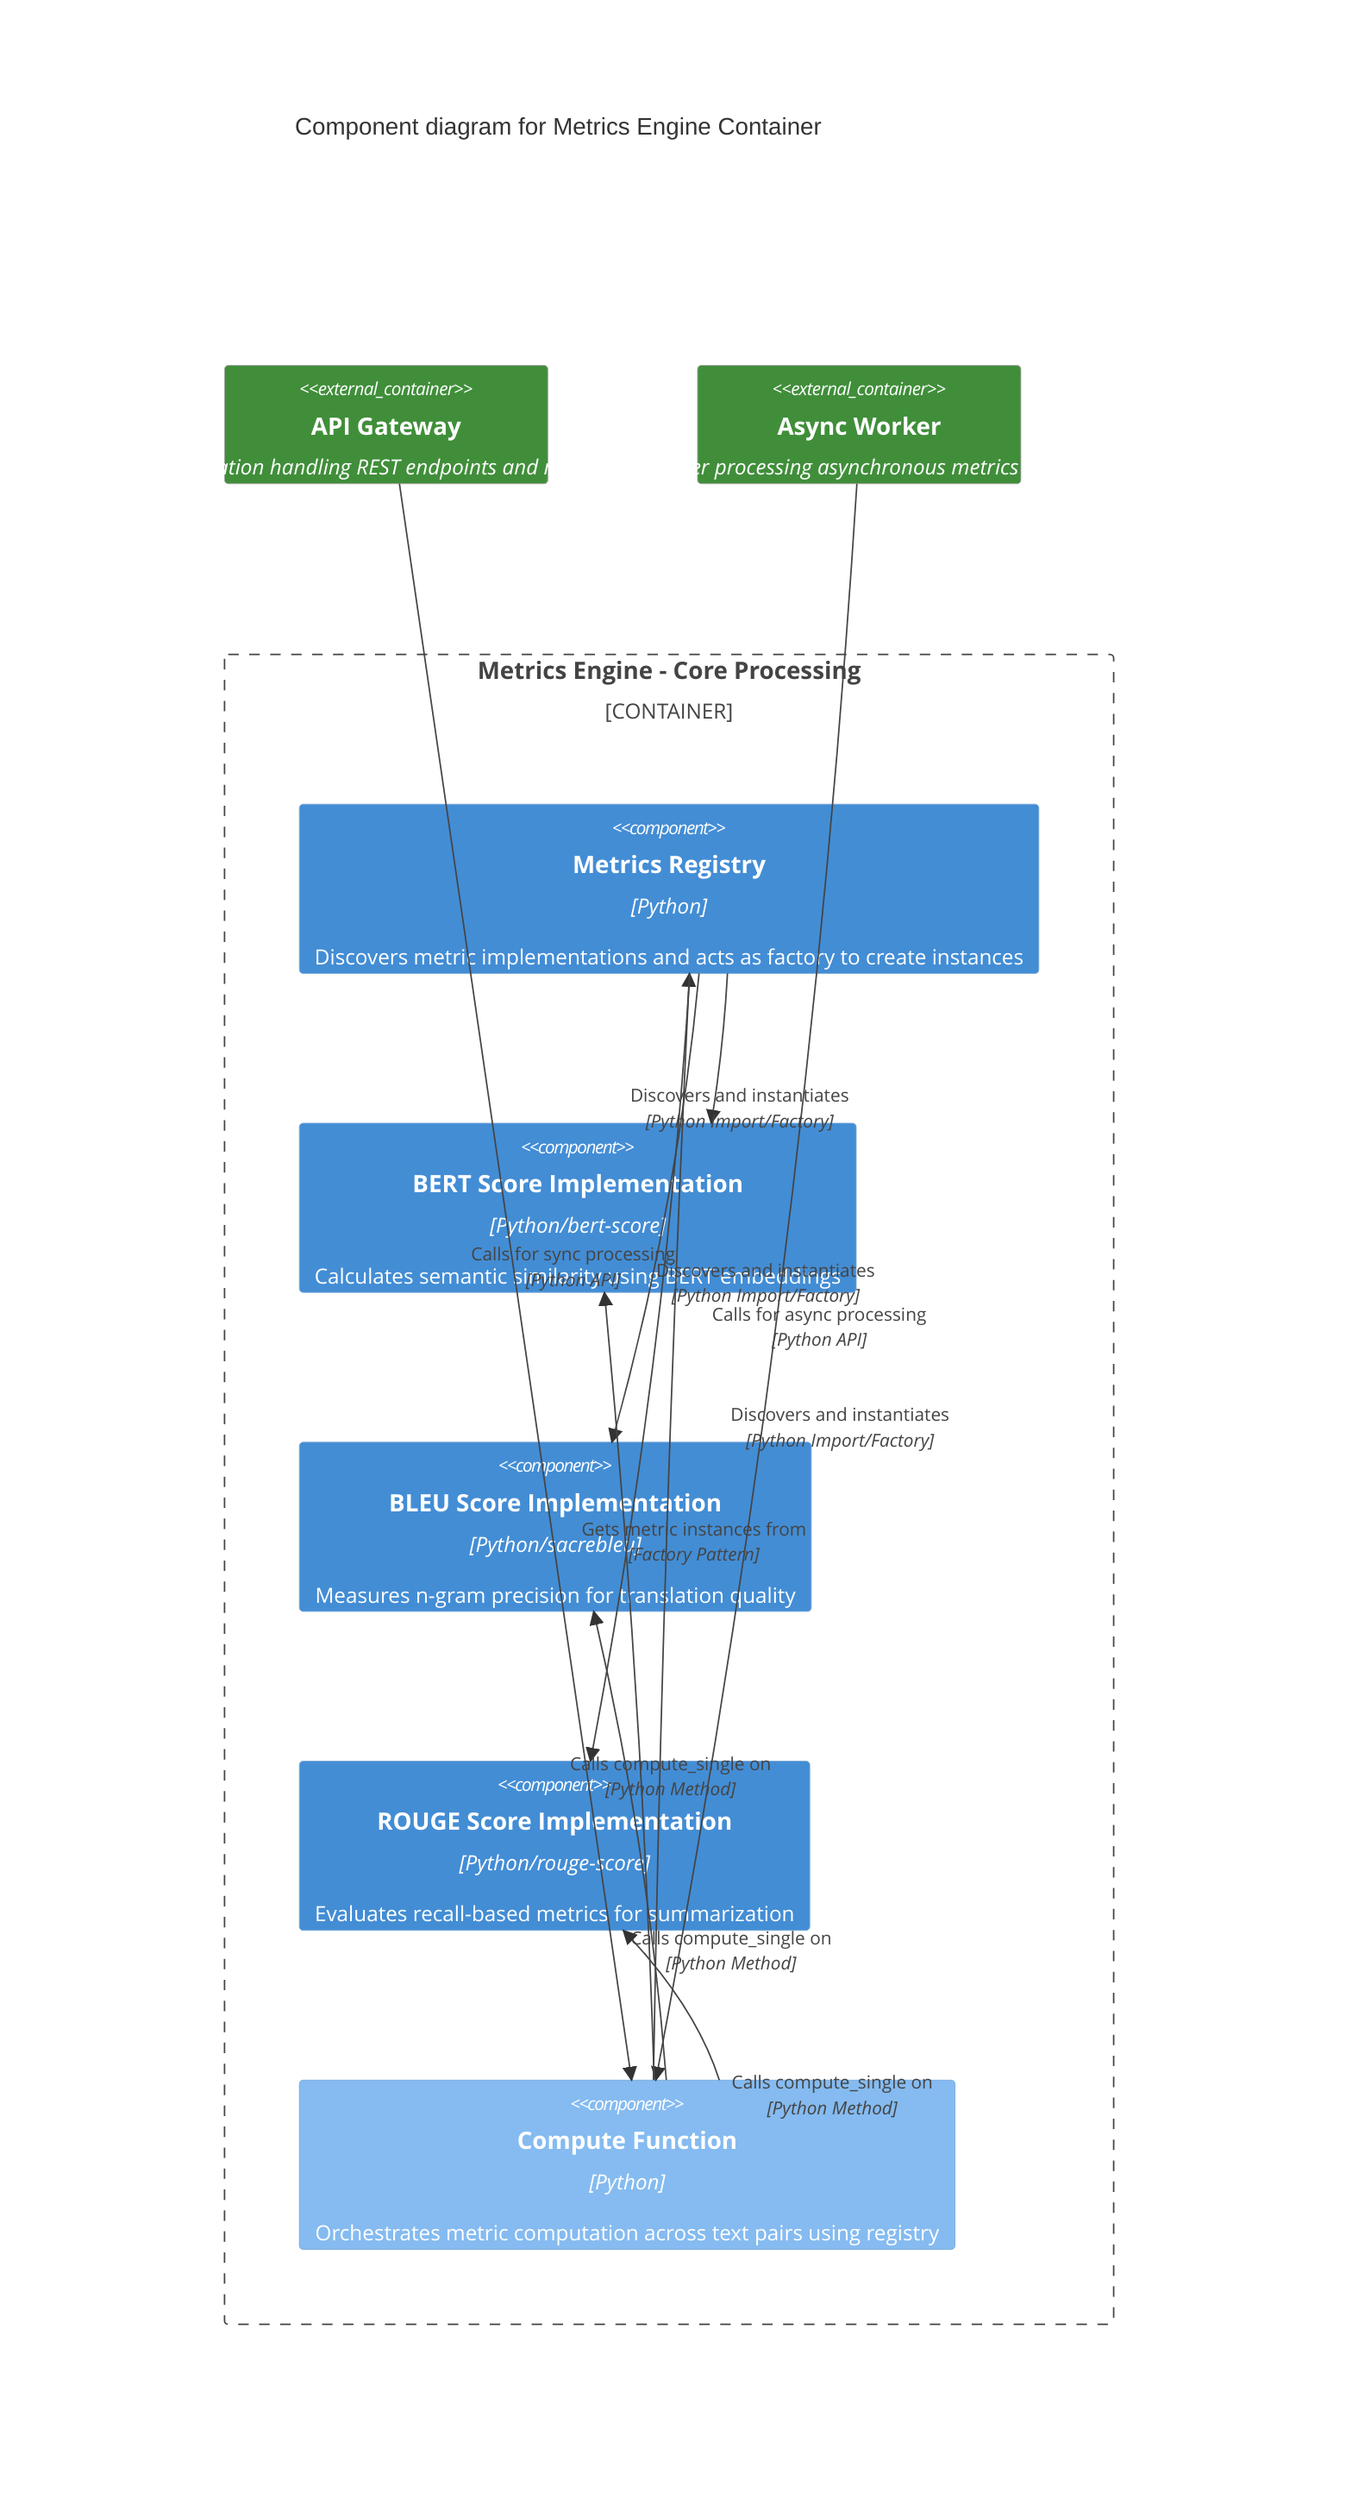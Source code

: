 C4Component
    title Component diagram for Metrics Engine Container

    UpdateLayoutConfig($c4ShapeInRow="3", $c4BoundaryInRow="1")

    Container_Ext(apiGateway, "API Gateway", "FastAPI application handling REST endpoints and request routing")
    Container_Ext(asyncWorker, "Async Worker", "Celery worker processing asynchronous metrics calculations")

    Container_Boundary(metricsEngine, "Metrics Engine - Core Processing") {
        Component(registry, "Metrics Registry", "Python", "Discovers metric implementations and acts as factory to create instances")
        Component(bertScore, "BERT Score Implementation", "Python/bert-score", "Calculates semantic similarity using BERT embeddings")
        Component(bleuScore, "BLEU Score Implementation", "Python/sacrebleu", "Measures n-gram precision for translation quality")
        Component(rougeScore, "ROUGE Score Implementation", "Python/rouge-score", "Evaluates recall-based metrics for summarization")
        Component(computeFunction, "Compute Function", "Python", "Orchestrates metric computation across text pairs using registry")
    }

    Rel(apiGateway, computeFunction, "Calls for sync processing", "Python API")
    Rel(asyncWorker, computeFunction, "Calls for async processing", "Python API")
    Rel(computeFunction, registry, "Gets metric instances from", "Factory Pattern")

    Rel(registry, bertScore, "Discovers and instantiates", "Python Import/Factory")
    Rel(registry, bleuScore, "Discovers and instantiates", "Python Import/Factory")
    Rel(registry, rougeScore, "Discovers and instantiates", "Python Import/Factory")
    
    Rel(computeFunction, bertScore, "Calls compute_single on", "Python Method")
    Rel(computeFunction, bleuScore, "Calls compute_single on", "Python Method")
    Rel(computeFunction, rougeScore, "Calls compute_single on", "Python Method")
    
    UpdateRelStyle(apiGateway, computeFunction, $offsetY="-20", $offsetX="-30")
    UpdateRelStyle(asyncWorker, computeFunction, $offsetY="20", $offsetX="-30")
    UpdateRelStyle(computeFunction, registry, $offsetX="-60", $offsetY="0")
    
    UpdateRelStyle(registry, bertScore, $offsetX="-60", $offsetY="30")
    UpdateRelStyle(registry, bleuScore, $offsetX="0", $offsetY="40")
    UpdateRelStyle(registry, rougeScore, $offsetX="60", $offsetY="30")
    
    UpdateRelStyle(computeFunction, bertScore, $offsetX="-40", $offsetY="50")
    UpdateRelStyle(computeFunction, bleuScore, $offsetX="0", $offsetY="60")
    UpdateRelStyle(computeFunction, rougeScore, $offsetX="40", $offsetY="50")
    
    UpdateElementStyle(registry, $bgColor="#438DD5", $fontColor="#ffffff")
    UpdateElementStyle(bertScore, $bgColor="#438DD5", $fontColor="#ffffff")
    UpdateElementStyle(bleuScore, $bgColor="#438DD5", $fontColor="#ffffff")
    UpdateElementStyle(rougeScore, $bgColor="#438DD5", $fontColor="#ffffff")
    UpdateElementStyle(metricFactory, $bgColor="#438DD5", $fontColor="#ffffff")
    UpdateElementStyle(resultProcessor, $bgColor="#438DD5", $fontColor="#ffffff")
    
    UpdateElementStyle(apiGateway, $bgColor="#408E3A", $fontColor="#ffffff")
    UpdateElementStyle(asyncWorker, $bgColor="#408E3A", $fontColor="#ffffff")